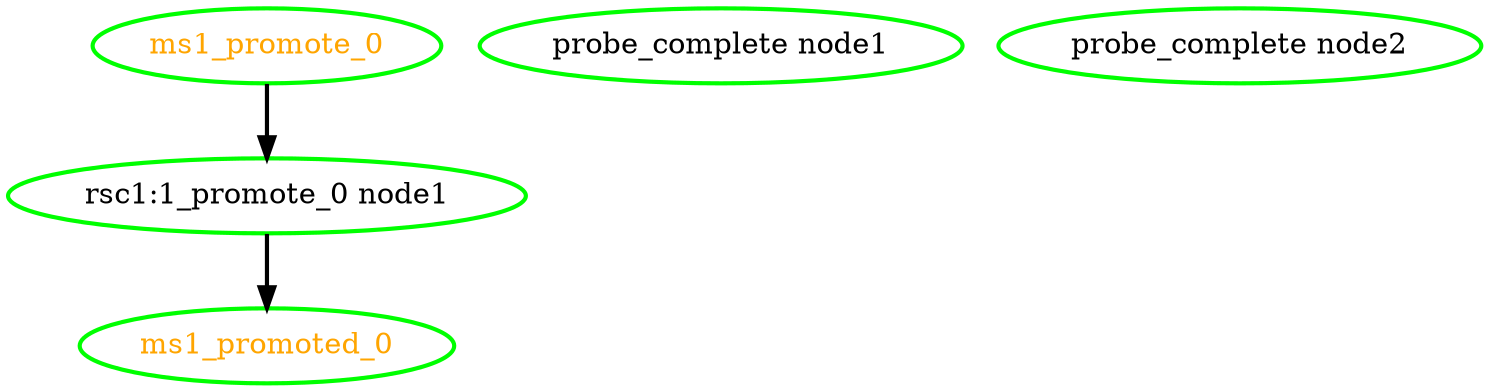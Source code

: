 digraph "g" {
"ms1_promote_0" -> "rsc1:1_promote_0 node1" [ style = bold]
"ms1_promote_0" [ style=bold color="green" fontcolor="orange" ]
"ms1_promoted_0" [ style=bold color="green" fontcolor="orange" ]
"probe_complete node1" [ style=bold color="green" fontcolor="black" ]
"probe_complete node2" [ style=bold color="green" fontcolor="black" ]
"rsc1:1_promote_0 node1" -> "ms1_promoted_0" [ style = bold]
"rsc1:1_promote_0 node1" [ style=bold color="green" fontcolor="black" ]
}
